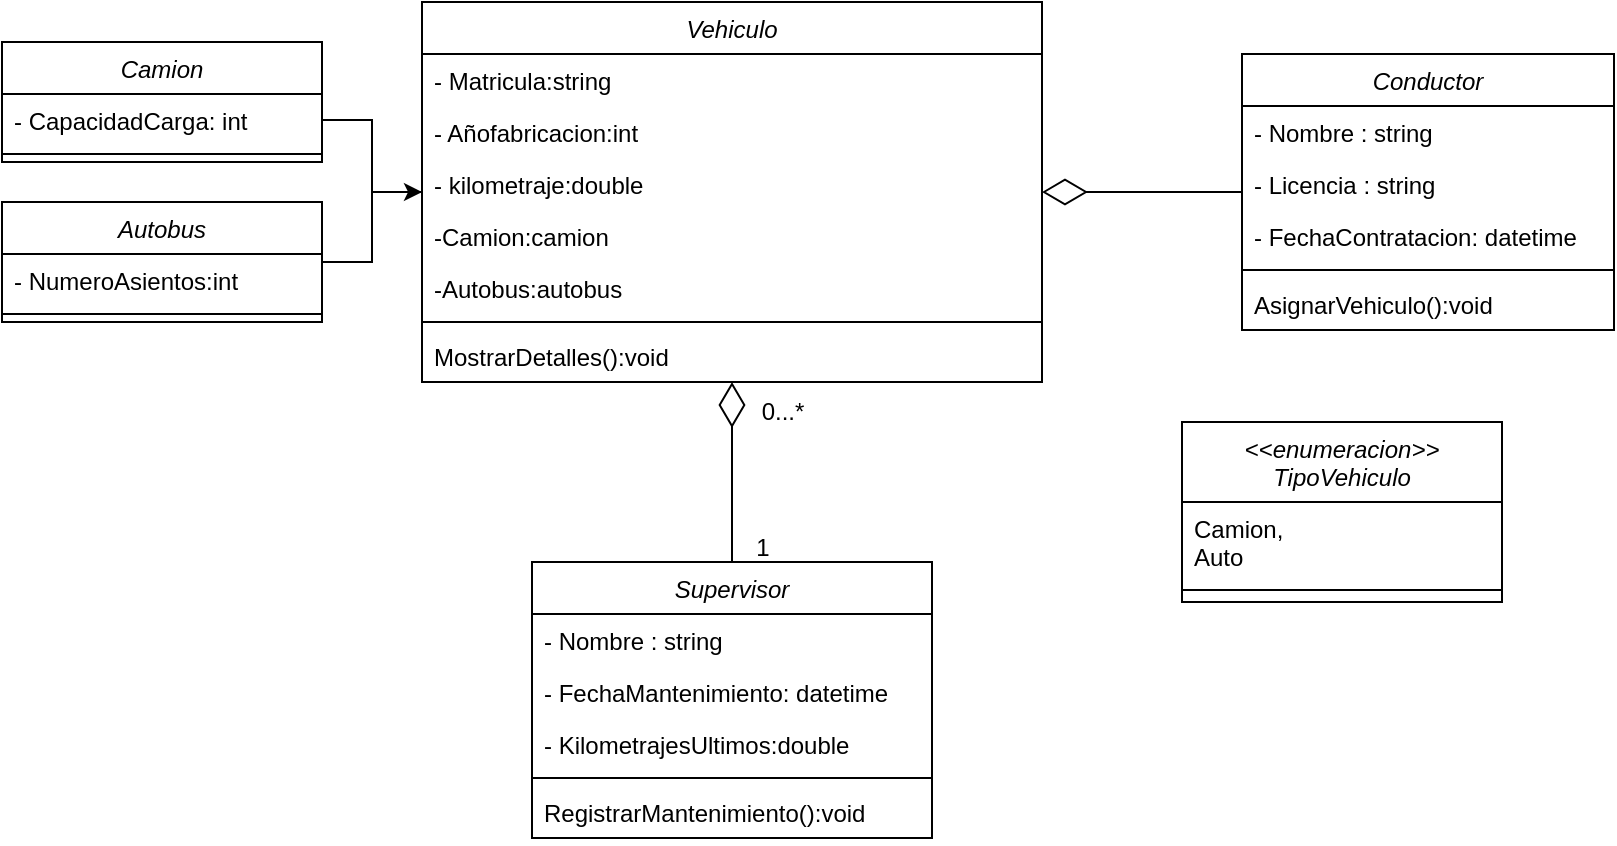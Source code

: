 <mxfile version="24.7.14">
  <diagram id="C5RBs43oDa-KdzZeNtuy" name="Page-1">
    <mxGraphModel dx="765" dy="407" grid="1" gridSize="10" guides="1" tooltips="1" connect="1" arrows="1" fold="1" page="1" pageScale="1" pageWidth="827" pageHeight="1169" math="0" shadow="0">
      <root>
        <mxCell id="WIyWlLk6GJQsqaUBKTNV-0" />
        <mxCell id="WIyWlLk6GJQsqaUBKTNV-1" parent="WIyWlLk6GJQsqaUBKTNV-0" />
        <mxCell id="zkfFHV4jXpPFQw0GAbJ--0" value="Vehiculo" style="swimlane;fontStyle=2;align=center;verticalAlign=top;childLayout=stackLayout;horizontal=1;startSize=26;horizontalStack=0;resizeParent=1;resizeLast=0;collapsible=1;marginBottom=0;rounded=0;shadow=0;strokeWidth=1;" parent="WIyWlLk6GJQsqaUBKTNV-1" vertex="1">
          <mxGeometry x="220" y="120" width="310" height="190" as="geometry">
            <mxRectangle x="230" y="140" width="160" height="26" as="alternateBounds" />
          </mxGeometry>
        </mxCell>
        <mxCell id="zkfFHV4jXpPFQw0GAbJ--1" value="- Matricula:string" style="text;align=left;verticalAlign=top;spacingLeft=4;spacingRight=4;overflow=hidden;rotatable=0;points=[[0,0.5],[1,0.5]];portConstraint=eastwest;" parent="zkfFHV4jXpPFQw0GAbJ--0" vertex="1">
          <mxGeometry y="26" width="310" height="26" as="geometry" />
        </mxCell>
        <mxCell id="zkfFHV4jXpPFQw0GAbJ--2" value="- Añofabricacion:int" style="text;align=left;verticalAlign=top;spacingLeft=4;spacingRight=4;overflow=hidden;rotatable=0;points=[[0,0.5],[1,0.5]];portConstraint=eastwest;rounded=0;shadow=0;html=0;" parent="zkfFHV4jXpPFQw0GAbJ--0" vertex="1">
          <mxGeometry y="52" width="310" height="26" as="geometry" />
        </mxCell>
        <mxCell id="R18YEOTNpLDDhCyLMzjX-22" value="- kilometraje:double" style="text;align=left;verticalAlign=top;spacingLeft=4;spacingRight=4;overflow=hidden;rotatable=0;points=[[0,0.5],[1,0.5]];portConstraint=eastwest;rounded=0;shadow=0;html=0;" vertex="1" parent="zkfFHV4jXpPFQw0GAbJ--0">
          <mxGeometry y="78" width="310" height="26" as="geometry" />
        </mxCell>
        <mxCell id="R18YEOTNpLDDhCyLMzjX-27" value="-Camion:camion" style="text;align=left;verticalAlign=top;spacingLeft=4;spacingRight=4;overflow=hidden;rotatable=0;points=[[0,0.5],[1,0.5]];portConstraint=eastwest;rounded=0;shadow=0;html=0;" vertex="1" parent="zkfFHV4jXpPFQw0GAbJ--0">
          <mxGeometry y="104" width="310" height="26" as="geometry" />
        </mxCell>
        <mxCell id="R18YEOTNpLDDhCyLMzjX-28" value="-Autobus:autobus" style="text;align=left;verticalAlign=top;spacingLeft=4;spacingRight=4;overflow=hidden;rotatable=0;points=[[0,0.5],[1,0.5]];portConstraint=eastwest;rounded=0;shadow=0;html=0;" vertex="1" parent="zkfFHV4jXpPFQw0GAbJ--0">
          <mxGeometry y="130" width="310" height="26" as="geometry" />
        </mxCell>
        <mxCell id="zkfFHV4jXpPFQw0GAbJ--4" value="" style="line;html=1;strokeWidth=1;align=left;verticalAlign=middle;spacingTop=-1;spacingLeft=3;spacingRight=3;rotatable=0;labelPosition=right;points=[];portConstraint=eastwest;" parent="zkfFHV4jXpPFQw0GAbJ--0" vertex="1">
          <mxGeometry y="156" width="310" height="8" as="geometry" />
        </mxCell>
        <mxCell id="zkfFHV4jXpPFQw0GAbJ--5" value="MostrarDetalles():void" style="text;align=left;verticalAlign=top;spacingLeft=4;spacingRight=4;overflow=hidden;rotatable=0;points=[[0,0.5],[1,0.5]];portConstraint=eastwest;" parent="zkfFHV4jXpPFQw0GAbJ--0" vertex="1">
          <mxGeometry y="164" width="310" height="26" as="geometry" />
        </mxCell>
        <mxCell id="R18YEOTNpLDDhCyLMzjX-31" style="edgeStyle=orthogonalEdgeStyle;rounded=0;orthogonalLoop=1;jettySize=auto;html=1;endArrow=diamondThin;endFill=0;endSize=20;" edge="1" parent="WIyWlLk6GJQsqaUBKTNV-1" source="R18YEOTNpLDDhCyLMzjX-0" target="zkfFHV4jXpPFQw0GAbJ--0">
          <mxGeometry relative="1" as="geometry" />
        </mxCell>
        <mxCell id="R18YEOTNpLDDhCyLMzjX-0" value="Conductor" style="swimlane;fontStyle=2;align=center;verticalAlign=top;childLayout=stackLayout;horizontal=1;startSize=26;horizontalStack=0;resizeParent=1;resizeLast=0;collapsible=1;marginBottom=0;rounded=0;shadow=0;strokeWidth=1;" vertex="1" parent="WIyWlLk6GJQsqaUBKTNV-1">
          <mxGeometry x="630" y="146" width="186" height="138" as="geometry">
            <mxRectangle x="230" y="140" width="160" height="26" as="alternateBounds" />
          </mxGeometry>
        </mxCell>
        <mxCell id="R18YEOTNpLDDhCyLMzjX-1" value="- Nombre : string " style="text;align=left;verticalAlign=top;spacingLeft=4;spacingRight=4;overflow=hidden;rotatable=0;points=[[0,0.5],[1,0.5]];portConstraint=eastwest;" vertex="1" parent="R18YEOTNpLDDhCyLMzjX-0">
          <mxGeometry y="26" width="186" height="26" as="geometry" />
        </mxCell>
        <mxCell id="R18YEOTNpLDDhCyLMzjX-2" value="- Licencia : string" style="text;align=left;verticalAlign=top;spacingLeft=4;spacingRight=4;overflow=hidden;rotatable=0;points=[[0,0.5],[1,0.5]];portConstraint=eastwest;rounded=0;shadow=0;html=0;" vertex="1" parent="R18YEOTNpLDDhCyLMzjX-0">
          <mxGeometry y="52" width="186" height="26" as="geometry" />
        </mxCell>
        <mxCell id="R18YEOTNpLDDhCyLMzjX-3" value="- FechaContratacion: datetime" style="text;align=left;verticalAlign=top;spacingLeft=4;spacingRight=4;overflow=hidden;rotatable=0;points=[[0,0.5],[1,0.5]];portConstraint=eastwest;rounded=0;shadow=0;html=0;" vertex="1" parent="R18YEOTNpLDDhCyLMzjX-0">
          <mxGeometry y="78" width="186" height="26" as="geometry" />
        </mxCell>
        <mxCell id="R18YEOTNpLDDhCyLMzjX-4" value="" style="line;html=1;strokeWidth=1;align=left;verticalAlign=middle;spacingTop=-1;spacingLeft=3;spacingRight=3;rotatable=0;labelPosition=right;points=[];portConstraint=eastwest;" vertex="1" parent="R18YEOTNpLDDhCyLMzjX-0">
          <mxGeometry y="104" width="186" height="8" as="geometry" />
        </mxCell>
        <mxCell id="R18YEOTNpLDDhCyLMzjX-5" value="AsignarVehiculo():void " style="text;align=left;verticalAlign=top;spacingLeft=4;spacingRight=4;overflow=hidden;rotatable=0;points=[[0,0.5],[1,0.5]];portConstraint=eastwest;" vertex="1" parent="R18YEOTNpLDDhCyLMzjX-0">
          <mxGeometry y="112" width="186" height="26" as="geometry" />
        </mxCell>
        <mxCell id="R18YEOTNpLDDhCyLMzjX-6" value="Camion" style="swimlane;fontStyle=2;align=center;verticalAlign=top;childLayout=stackLayout;horizontal=1;startSize=26;horizontalStack=0;resizeParent=1;resizeLast=0;collapsible=1;marginBottom=0;rounded=0;shadow=0;strokeWidth=1;" vertex="1" parent="WIyWlLk6GJQsqaUBKTNV-1">
          <mxGeometry x="10" y="140" width="160" height="60" as="geometry">
            <mxRectangle x="230" y="140" width="160" height="26" as="alternateBounds" />
          </mxGeometry>
        </mxCell>
        <mxCell id="R18YEOTNpLDDhCyLMzjX-7" value="- CapacidadCarga: int" style="text;align=left;verticalAlign=top;spacingLeft=4;spacingRight=4;overflow=hidden;rotatable=0;points=[[0,0.5],[1,0.5]];portConstraint=eastwest;" vertex="1" parent="R18YEOTNpLDDhCyLMzjX-6">
          <mxGeometry y="26" width="160" height="26" as="geometry" />
        </mxCell>
        <mxCell id="R18YEOTNpLDDhCyLMzjX-10" value="" style="line;html=1;strokeWidth=1;align=left;verticalAlign=middle;spacingTop=-1;spacingLeft=3;spacingRight=3;rotatable=0;labelPosition=right;points=[];portConstraint=eastwest;" vertex="1" parent="R18YEOTNpLDDhCyLMzjX-6">
          <mxGeometry y="52" width="160" height="8" as="geometry" />
        </mxCell>
        <mxCell id="R18YEOTNpLDDhCyLMzjX-30" style="edgeStyle=orthogonalEdgeStyle;rounded=0;orthogonalLoop=1;jettySize=auto;html=1;endArrow=none;endFill=0;" edge="1" parent="WIyWlLk6GJQsqaUBKTNV-1" source="R18YEOTNpLDDhCyLMzjX-12" target="zkfFHV4jXpPFQw0GAbJ--0">
          <mxGeometry relative="1" as="geometry" />
        </mxCell>
        <mxCell id="R18YEOTNpLDDhCyLMzjX-12" value="Autobus" style="swimlane;fontStyle=2;align=center;verticalAlign=top;childLayout=stackLayout;horizontal=1;startSize=26;horizontalStack=0;resizeParent=1;resizeLast=0;collapsible=1;marginBottom=0;rounded=0;shadow=0;strokeWidth=1;" vertex="1" parent="WIyWlLk6GJQsqaUBKTNV-1">
          <mxGeometry x="10" y="220" width="160" height="60" as="geometry">
            <mxRectangle x="230" y="140" width="160" height="26" as="alternateBounds" />
          </mxGeometry>
        </mxCell>
        <mxCell id="R18YEOTNpLDDhCyLMzjX-13" value="- NumeroAsientos:int " style="text;align=left;verticalAlign=top;spacingLeft=4;spacingRight=4;overflow=hidden;rotatable=0;points=[[0,0.5],[1,0.5]];portConstraint=eastwest;" vertex="1" parent="R18YEOTNpLDDhCyLMzjX-12">
          <mxGeometry y="26" width="160" height="26" as="geometry" />
        </mxCell>
        <mxCell id="R18YEOTNpLDDhCyLMzjX-14" value="" style="line;html=1;strokeWidth=1;align=left;verticalAlign=middle;spacingTop=-1;spacingLeft=3;spacingRight=3;rotatable=0;labelPosition=right;points=[];portConstraint=eastwest;" vertex="1" parent="R18YEOTNpLDDhCyLMzjX-12">
          <mxGeometry y="52" width="160" height="8" as="geometry" />
        </mxCell>
        <mxCell id="R18YEOTNpLDDhCyLMzjX-32" style="edgeStyle=orthogonalEdgeStyle;rounded=0;orthogonalLoop=1;jettySize=auto;html=1;endArrow=diamondThin;endFill=0;endSize=20;" edge="1" parent="WIyWlLk6GJQsqaUBKTNV-1" source="R18YEOTNpLDDhCyLMzjX-15" target="zkfFHV4jXpPFQw0GAbJ--0">
          <mxGeometry relative="1" as="geometry" />
        </mxCell>
        <mxCell id="R18YEOTNpLDDhCyLMzjX-15" value="Supervisor" style="swimlane;fontStyle=2;align=center;verticalAlign=top;childLayout=stackLayout;horizontal=1;startSize=26;horizontalStack=0;resizeParent=1;resizeLast=0;collapsible=1;marginBottom=0;rounded=0;shadow=0;strokeWidth=1;" vertex="1" parent="WIyWlLk6GJQsqaUBKTNV-1">
          <mxGeometry x="275" y="400" width="200" height="138" as="geometry">
            <mxRectangle x="230" y="140" width="160" height="26" as="alternateBounds" />
          </mxGeometry>
        </mxCell>
        <mxCell id="R18YEOTNpLDDhCyLMzjX-16" value="- Nombre : string " style="text;align=left;verticalAlign=top;spacingLeft=4;spacingRight=4;overflow=hidden;rotatable=0;points=[[0,0.5],[1,0.5]];portConstraint=eastwest;" vertex="1" parent="R18YEOTNpLDDhCyLMzjX-15">
          <mxGeometry y="26" width="200" height="26" as="geometry" />
        </mxCell>
        <mxCell id="R18YEOTNpLDDhCyLMzjX-17" value="- FechaMantenimiento: datetime" style="text;align=left;verticalAlign=top;spacingLeft=4;spacingRight=4;overflow=hidden;rotatable=0;points=[[0,0.5],[1,0.5]];portConstraint=eastwest;rounded=0;shadow=0;html=0;" vertex="1" parent="R18YEOTNpLDDhCyLMzjX-15">
          <mxGeometry y="52" width="200" height="26" as="geometry" />
        </mxCell>
        <mxCell id="R18YEOTNpLDDhCyLMzjX-18" value="- KilometrajesUltimos:double" style="text;align=left;verticalAlign=top;spacingLeft=4;spacingRight=4;overflow=hidden;rotatable=0;points=[[0,0.5],[1,0.5]];portConstraint=eastwest;rounded=0;shadow=0;html=0;" vertex="1" parent="R18YEOTNpLDDhCyLMzjX-15">
          <mxGeometry y="78" width="200" height="26" as="geometry" />
        </mxCell>
        <mxCell id="R18YEOTNpLDDhCyLMzjX-19" value="" style="line;html=1;strokeWidth=1;align=left;verticalAlign=middle;spacingTop=-1;spacingLeft=3;spacingRight=3;rotatable=0;labelPosition=right;points=[];portConstraint=eastwest;" vertex="1" parent="R18YEOTNpLDDhCyLMzjX-15">
          <mxGeometry y="104" width="200" height="8" as="geometry" />
        </mxCell>
        <mxCell id="R18YEOTNpLDDhCyLMzjX-20" value="RegistrarMantenimiento():void " style="text;align=left;verticalAlign=top;spacingLeft=4;spacingRight=4;overflow=hidden;rotatable=0;points=[[0,0.5],[1,0.5]];portConstraint=eastwest;" vertex="1" parent="R18YEOTNpLDDhCyLMzjX-15">
          <mxGeometry y="112" width="200" height="26" as="geometry" />
        </mxCell>
        <mxCell id="R18YEOTNpLDDhCyLMzjX-23" value="&lt;&lt;enumeracion&gt;&gt;&#xa;TipoVehiculo" style="swimlane;fontStyle=2;align=center;verticalAlign=top;childLayout=stackLayout;horizontal=1;startSize=40;horizontalStack=0;resizeParent=1;resizeLast=0;collapsible=1;marginBottom=0;rounded=0;shadow=0;strokeWidth=1;" vertex="1" parent="WIyWlLk6GJQsqaUBKTNV-1">
          <mxGeometry x="600" y="330" width="160" height="90" as="geometry">
            <mxRectangle x="230" y="140" width="160" height="26" as="alternateBounds" />
          </mxGeometry>
        </mxCell>
        <mxCell id="R18YEOTNpLDDhCyLMzjX-24" value="Camion,&#xa;Auto" style="text;align=left;verticalAlign=top;spacingLeft=4;spacingRight=4;overflow=hidden;rotatable=0;points=[[0,0.5],[1,0.5]];portConstraint=eastwest;" vertex="1" parent="R18YEOTNpLDDhCyLMzjX-23">
          <mxGeometry y="40" width="160" height="40" as="geometry" />
        </mxCell>
        <mxCell id="R18YEOTNpLDDhCyLMzjX-25" value="" style="line;html=1;strokeWidth=1;align=left;verticalAlign=middle;spacingTop=-1;spacingLeft=3;spacingRight=3;rotatable=0;labelPosition=right;points=[];portConstraint=eastwest;" vertex="1" parent="R18YEOTNpLDDhCyLMzjX-23">
          <mxGeometry y="80" width="160" height="8" as="geometry" />
        </mxCell>
        <mxCell id="R18YEOTNpLDDhCyLMzjX-29" style="edgeStyle=orthogonalEdgeStyle;rounded=0;orthogonalLoop=1;jettySize=auto;html=1;endArrow=classic;endFill=1;" edge="1" parent="WIyWlLk6GJQsqaUBKTNV-1" source="R18YEOTNpLDDhCyLMzjX-7" target="zkfFHV4jXpPFQw0GAbJ--0">
          <mxGeometry relative="1" as="geometry" />
        </mxCell>
        <mxCell id="R18YEOTNpLDDhCyLMzjX-33" value="1" style="text;html=1;align=center;verticalAlign=middle;resizable=0;points=[];autosize=1;strokeColor=none;fillColor=none;" vertex="1" parent="WIyWlLk6GJQsqaUBKTNV-1">
          <mxGeometry x="375" y="378" width="30" height="30" as="geometry" />
        </mxCell>
        <mxCell id="R18YEOTNpLDDhCyLMzjX-34" value="0...*" style="text;html=1;align=center;verticalAlign=middle;resizable=0;points=[];autosize=1;strokeColor=none;fillColor=none;" vertex="1" parent="WIyWlLk6GJQsqaUBKTNV-1">
          <mxGeometry x="380" y="310" width="40" height="30" as="geometry" />
        </mxCell>
      </root>
    </mxGraphModel>
  </diagram>
</mxfile>
